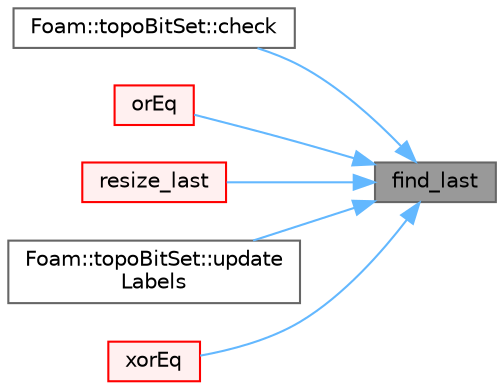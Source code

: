 digraph "find_last"
{
 // LATEX_PDF_SIZE
  bgcolor="transparent";
  edge [fontname=Helvetica,fontsize=10,labelfontname=Helvetica,labelfontsize=10];
  node [fontname=Helvetica,fontsize=10,shape=box,height=0.2,width=0.4];
  rankdir="RL";
  Node1 [id="Node000001",label="find_last",height=0.2,width=0.4,color="gray40", fillcolor="grey60", style="filled", fontcolor="black",tooltip=" "];
  Node1 -> Node2 [id="edge1_Node000001_Node000002",dir="back",color="steelblue1",style="solid",tooltip=" "];
  Node2 [id="Node000002",label="Foam::topoBitSet::check",height=0.2,width=0.4,color="grey40", fillcolor="white", style="filled",URL="$classFoam_1_1topoBitSet.html#af886c1fecada9a35230d2c2cb1b6d870",tooltip=" "];
  Node1 -> Node3 [id="edge2_Node000001_Node000003",dir="back",color="steelblue1",style="solid",tooltip=" "];
  Node3 [id="Node000003",label="orEq",height=0.2,width=0.4,color="red", fillcolor="#FFF0F0", style="filled",URL="$classFoam_1_1bitSet.html#abe9fa25faf7ee1624b4762cee5ea736f",tooltip=" "];
  Node1 -> Node73 [id="edge3_Node000001_Node000073",dir="back",color="steelblue1",style="solid",tooltip=" "];
  Node73 [id="Node000073",label="resize_last",height=0.2,width=0.4,color="red", fillcolor="#FFF0F0", style="filled",URL="$classFoam_1_1bitSet.html#ab108032bc7eda553bc45909a34fcce49",tooltip=" "];
  Node1 -> Node78 [id="edge4_Node000001_Node000078",dir="back",color="steelblue1",style="solid",tooltip=" "];
  Node78 [id="Node000078",label="Foam::topoBitSet::update\lLabels",height=0.2,width=0.4,color="grey40", fillcolor="white", style="filled",URL="$classFoam_1_1topoBitSet.html#adbf4ae7942d705a43b68463ca9897307",tooltip=" "];
  Node1 -> Node79 [id="edge5_Node000001_Node000079",dir="back",color="steelblue1",style="solid",tooltip=" "];
  Node79 [id="Node000079",label="xorEq",height=0.2,width=0.4,color="red", fillcolor="#FFF0F0", style="filled",URL="$classFoam_1_1bitSet.html#a6403712215aaca7250dc048b225de07c",tooltip=" "];
}
